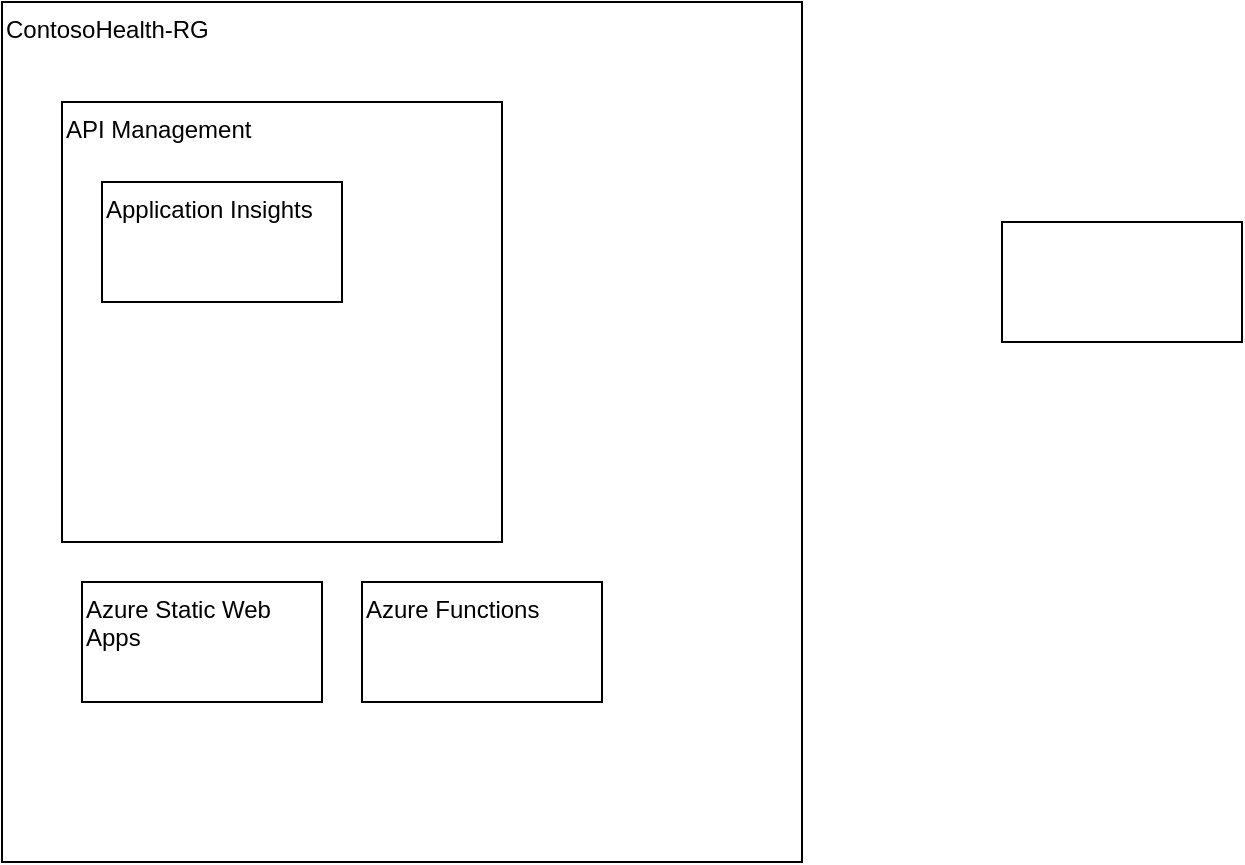 <mxfile version="15.5.5" type="github">
  <diagram id="YL74b-OvVkHfxXyotu0a" name="Page-1">
    <mxGraphModel dx="1339" dy="859" grid="1" gridSize="10" guides="1" tooltips="1" connect="1" arrows="1" fold="1" page="1" pageScale="1" pageWidth="827" pageHeight="1169" math="0" shadow="0">
      <root>
        <mxCell id="0" />
        <mxCell id="1" parent="0" />
        <mxCell id="Dwtq7noT_pBlv85I4lxH-1" value="ContosoHealth-RG" style="rounded=0;whiteSpace=wrap;html=1;align=left;verticalAlign=top;" vertex="1" parent="1">
          <mxGeometry x="30" y="50" width="400" height="430" as="geometry" />
        </mxCell>
        <mxCell id="Dwtq7noT_pBlv85I4lxH-2" value="API Management" style="whiteSpace=wrap;html=1;aspect=fixed;verticalAlign=top;align=left;" vertex="1" parent="1">
          <mxGeometry x="60" y="100" width="220" height="220" as="geometry" />
        </mxCell>
        <mxCell id="Dwtq7noT_pBlv85I4lxH-3" value="Application Insights" style="rounded=0;whiteSpace=wrap;html=1;align=left;verticalAlign=top;" vertex="1" parent="1">
          <mxGeometry x="80" y="140" width="120" height="60" as="geometry" />
        </mxCell>
        <mxCell id="Dwtq7noT_pBlv85I4lxH-4" value="Azure Static Web Apps" style="rounded=0;whiteSpace=wrap;html=1;align=left;verticalAlign=top;" vertex="1" parent="1">
          <mxGeometry x="70" y="340" width="120" height="60" as="geometry" />
        </mxCell>
        <mxCell id="Dwtq7noT_pBlv85I4lxH-5" value="Azure Functions" style="rounded=0;whiteSpace=wrap;html=1;align=left;verticalAlign=top;" vertex="1" parent="1">
          <mxGeometry x="210" y="340" width="120" height="60" as="geometry" />
        </mxCell>
        <mxCell id="Dwtq7noT_pBlv85I4lxH-6" value="" style="rounded=0;whiteSpace=wrap;html=1;align=left;verticalAlign=top;" vertex="1" parent="1">
          <mxGeometry x="530" y="160" width="120" height="60" as="geometry" />
        </mxCell>
      </root>
    </mxGraphModel>
  </diagram>
</mxfile>
